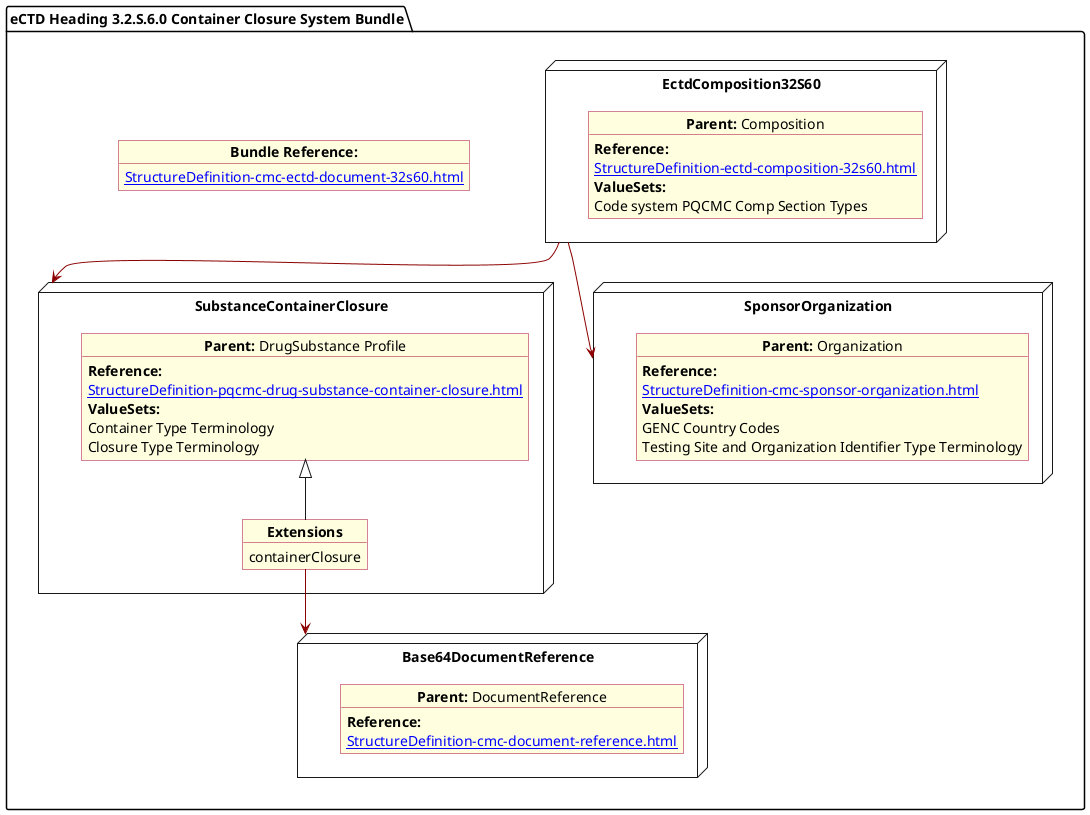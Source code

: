 @startuml SubstanceContainer
allowmixing
'Mixed model of use case and object
skinparam svgDimensionStyle false
skinparam ObjectBackgroundColor LightYellow
skinparam ObjectBorderColor #A80036
skinparam activityDiamondBorderColor #A80036
skinparam activityDiamondBackgroundColor lawnGreen
skinparam ClassBorderThickness 4

package "eCTD Heading 3.2.S.6.0 Container Closure System Bundle" as NODES {

  object "**Bundle Reference:**" as objbun {
    [[StructureDefinition-cmc-ectd-document-32s60.html]]
  }


  node "EctdComposition32S60" as N1 {

    object "**Parent:** Composition" as obj1 {
      **Reference:**
      [[StructureDefinition-ectd-composition-32s60.html]]
      **ValueSets:**
      Code system PQCMC Comp Section Types
    }

  }
  node "SubstanceContainerClosure" as N21 {

    object "**Parent:** DrugSubstance Profile" as obj22 {
      **Reference:**
      [[StructureDefinition-pqcmc-drug-substance-container-closure.html]]
      **ValueSets:**
      Container Type Terminology
      Closure Type Terminology
    }
    object "**Extensions**" as objEx {
      containerClosure
    }
    obj22 <|-- objEx
  }
  node "Base64DocumentReference" as NB64 {

    object "**Parent:** DocumentReference"  as obj64 {

      **Reference:**
      [[StructureDefinition-cmc-document-reference.html]]
    }

  }
  node "SponsorOrganization" as NSO {

    object "**Parent:** Organization" as objAu {
      **Reference:**
      [[StructureDefinition-cmc-sponsor-organization.html]]
      **ValueSets:**
      GENC Country Codes
      Testing Site and Organization Identifier Type Terminology
    }
  }
}

N1 -[#darkred]-> N21
N1 -[#darkred]-> NSO
objEx -[#darkred]-> NB64
@enduml